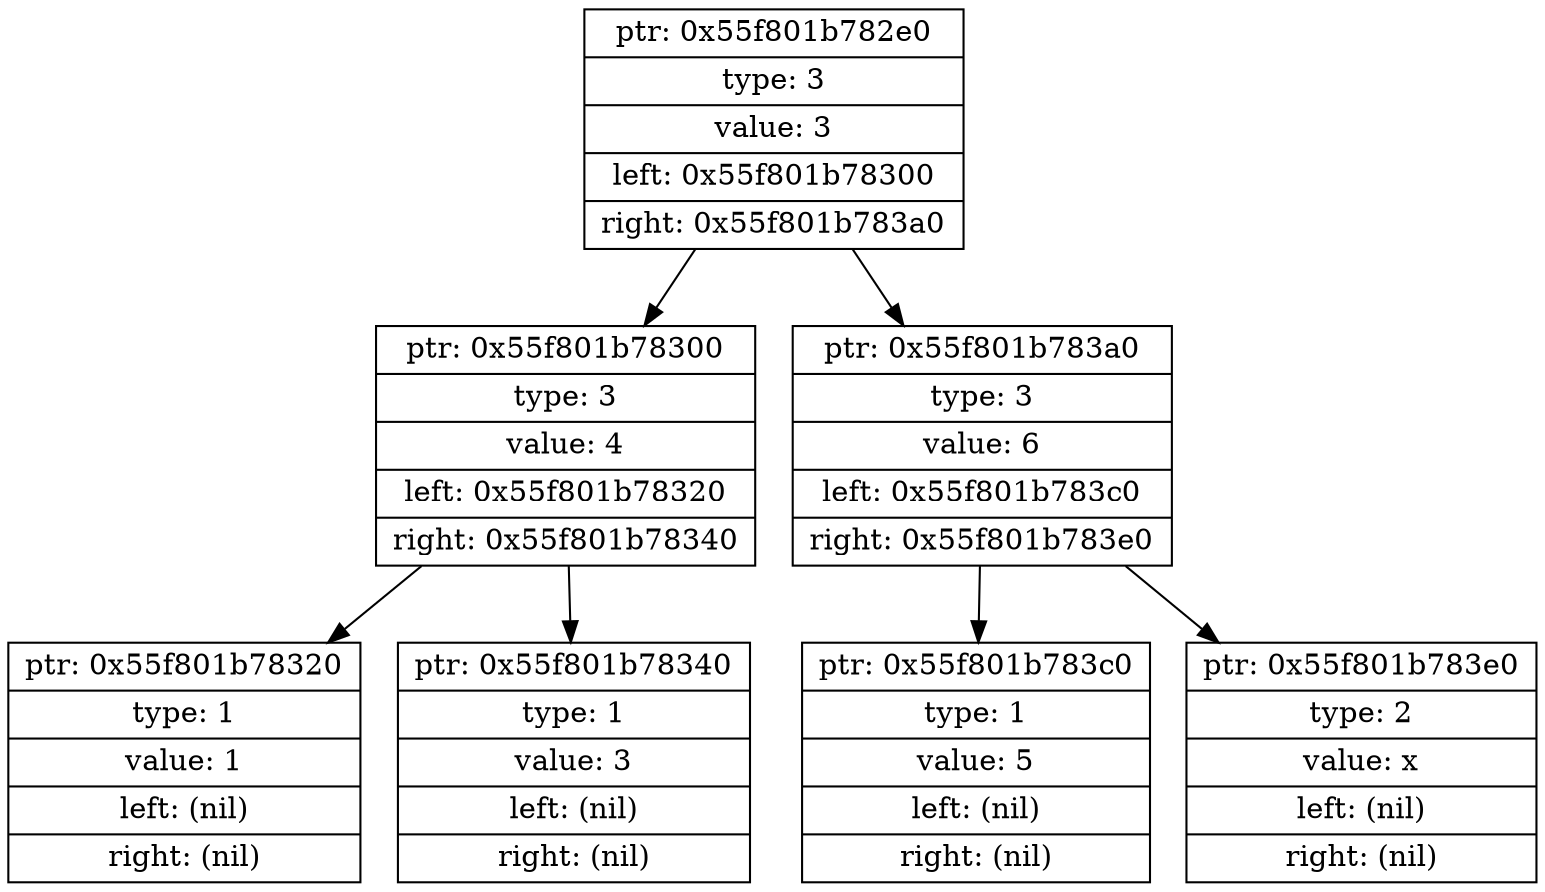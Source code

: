 digraph dump {
 node [shape = record];
94523669054176 [shape = record, label = "{ptr: 0x55f801b782e0|type: 3|value: 3|left: 0x55f801b78300|right: 0x55f801b783a0}"];94523669054176 -> 94523669054208
94523669054208 [shape = record, label = "{ptr: 0x55f801b78300|type: 3|value: 4|left: 0x55f801b78320|right: 0x55f801b78340}"];94523669054208 -> 94523669054240
94523669054240 [shape = record, label = "{ptr: 0x55f801b78320|type: 1|value: 1|left: (nil)|right: (nil)}"];94523669054208 -> 94523669054272
94523669054272 [shape = record, label = "{ptr: 0x55f801b78340|type: 1|value: 3|left: (nil)|right: (nil)}"];94523669054176 -> 94523669054368
94523669054368 [shape = record, label = "{ptr: 0x55f801b783a0|type: 3|value: 6|left: 0x55f801b783c0|right: 0x55f801b783e0}"];94523669054368 -> 94523669054400
94523669054400 [shape = record, label = "{ptr: 0x55f801b783c0|type: 1|value: 5|left: (nil)|right: (nil)}"];94523669054368 -> 94523669054432
94523669054432 [shape = record, label = "{ptr: 0x55f801b783e0|type: 2|value: x|left: (nil)|right: (nil)}"];}
